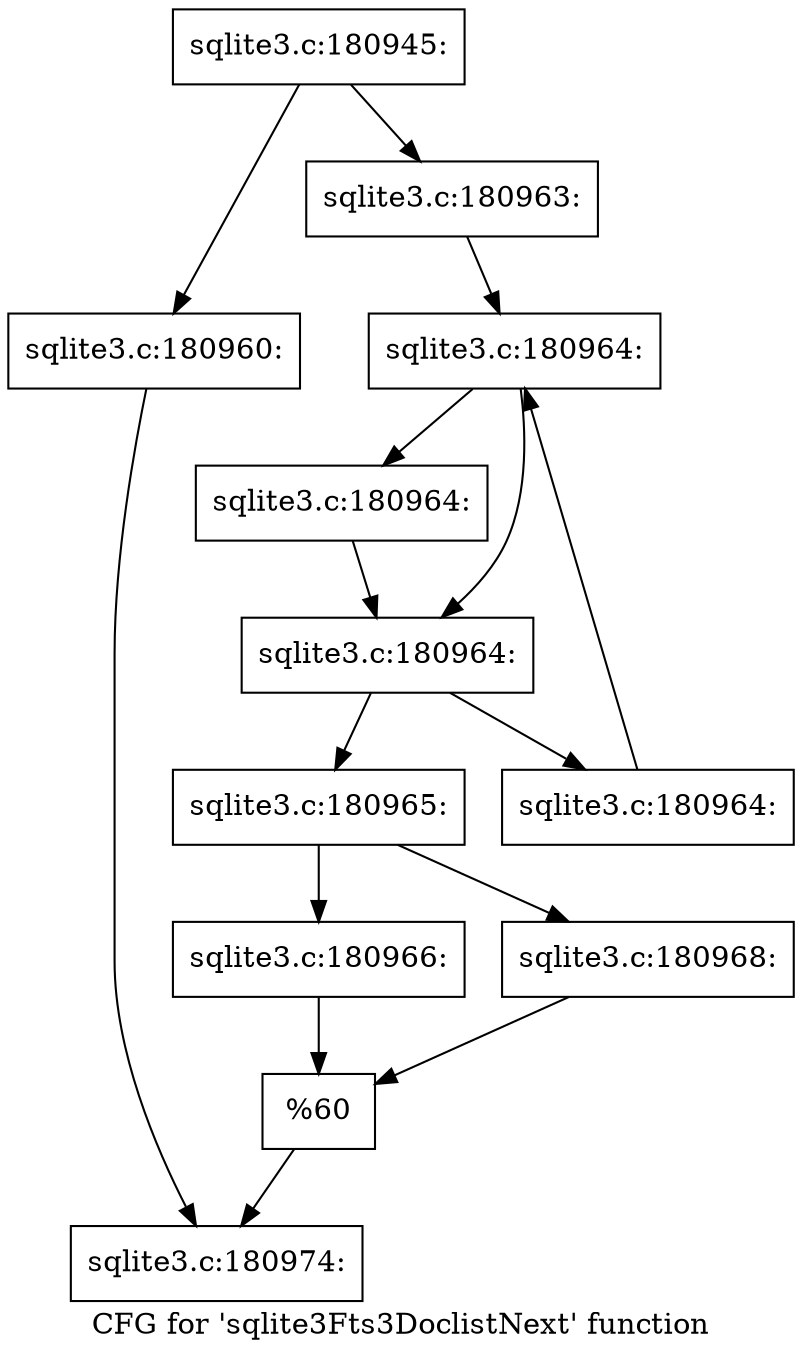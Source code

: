 digraph "CFG for 'sqlite3Fts3DoclistNext' function" {
	label="CFG for 'sqlite3Fts3DoclistNext' function";

	Node0x55c0fb2c0bc0 [shape=record,label="{sqlite3.c:180945:}"];
	Node0x55c0fb2c0bc0 -> Node0x55c0fb2c7840;
	Node0x55c0fb2c0bc0 -> Node0x55c0fb2c78e0;
	Node0x55c0fb2c7840 [shape=record,label="{sqlite3.c:180960:}"];
	Node0x55c0fb2c7840 -> Node0x55c0fb2c7890;
	Node0x55c0fb2c78e0 [shape=record,label="{sqlite3.c:180963:}"];
	Node0x55c0fb2c78e0 -> Node0x55c0fb2c8500;
	Node0x55c0fb2c8500 [shape=record,label="{sqlite3.c:180964:}"];
	Node0x55c0fb2c8500 -> Node0x55c0fb2c8730;
	Node0x55c0fb2c8500 -> Node0x55c0fb2c86e0;
	Node0x55c0fb2c8730 [shape=record,label="{sqlite3.c:180964:}"];
	Node0x55c0fb2c8730 -> Node0x55c0fb2c86e0;
	Node0x55c0fb2c86e0 [shape=record,label="{sqlite3.c:180964:}"];
	Node0x55c0fb2c86e0 -> Node0x55c0fb2c9070;
	Node0x55c0fb2c86e0 -> Node0x55c0fb2c8660;
	Node0x55c0fb2c9070 [shape=record,label="{sqlite3.c:180964:}"];
	Node0x55c0fb2c9070 -> Node0x55c0fb2c8500;
	Node0x55c0fb2c8660 [shape=record,label="{sqlite3.c:180965:}"];
	Node0x55c0fb2c8660 -> Node0x55c0fb2c94a0;
	Node0x55c0fb2c8660 -> Node0x55c0fb2c9540;
	Node0x55c0fb2c94a0 [shape=record,label="{sqlite3.c:180966:}"];
	Node0x55c0fb2c94a0 -> Node0x55c0fb2c94f0;
	Node0x55c0fb2c9540 [shape=record,label="{sqlite3.c:180968:}"];
	Node0x55c0fb2c9540 -> Node0x55c0fb2c94f0;
	Node0x55c0fb2c94f0 [shape=record,label="{%60}"];
	Node0x55c0fb2c94f0 -> Node0x55c0fb2c7890;
	Node0x55c0fb2c7890 [shape=record,label="{sqlite3.c:180974:}"];
}
